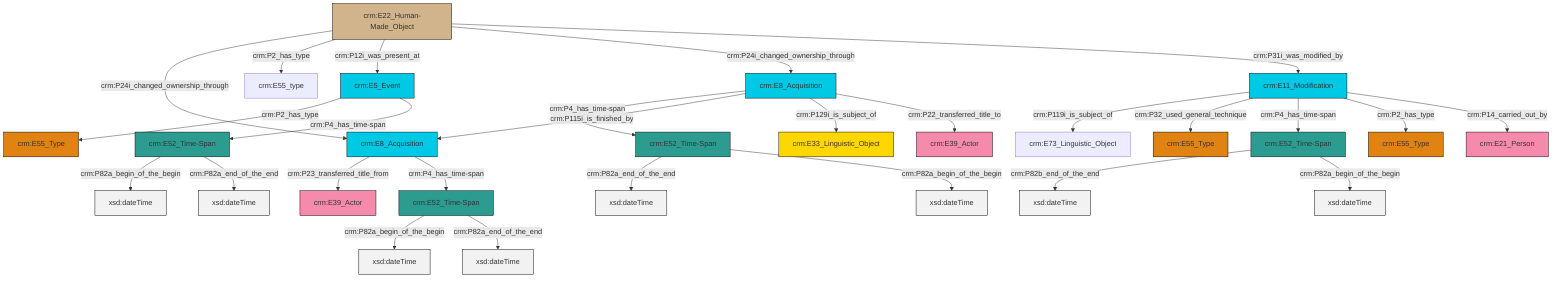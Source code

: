 graph TD
classDef Literal fill:#f2f2f2,stroke:#000000;
classDef CRM_Entity fill:#FFFFFF,stroke:#000000;
classDef Temporal_Entity fill:#00C9E6, stroke:#000000;
classDef Type fill:#E18312, stroke:#000000;
classDef Time-Span fill:#2C9C91, stroke:#000000;
classDef Appellation fill:#FFEB7F, stroke:#000000;
classDef Place fill:#008836, stroke:#000000;
classDef Persistent_Item fill:#B266B2, stroke:#000000;
classDef Conceptual_Object fill:#FFD700, stroke:#000000;
classDef Physical_Thing fill:#D2B48C, stroke:#000000;
classDef Actor fill:#f58aad, stroke:#000000;
classDef PC_Classes fill:#4ce600, stroke:#000000;
classDef Multi fill:#cccccc,stroke:#000000;

0["crm:E52_Time-Span"]:::Time-Span -->|crm:P82a_begin_of_the_begin| 1[xsd:dateTime]:::Literal
2["crm:E52_Time-Span"]:::Time-Span -->|crm:P82a_begin_of_the_begin| 3[xsd:dateTime]:::Literal
4["crm:E8_Acquisition"]:::Temporal_Entity -->|crm:P4_has_time-span| 5["crm:E52_Time-Span"]:::Time-Span
12["crm:E22_Human-Made_Object"]:::Physical_Thing -->|crm:P24i_changed_ownership_through| 10["crm:E8_Acquisition"]:::Temporal_Entity
13["crm:E11_Modification"]:::Temporal_Entity -->|crm:P119i_is_subject_of| 6["crm:E73_Linguistic_Object"]:::Default
4["crm:E8_Acquisition"]:::Temporal_Entity -->|crm:P115i_is_finished_by| 10["crm:E8_Acquisition"]:::Temporal_Entity
12["crm:E22_Human-Made_Object"]:::Physical_Thing -->|crm:P2_has_type| 8["crm:E55_type"]:::Default
5["crm:E52_Time-Span"]:::Time-Span -->|crm:P82a_end_of_the_end| 14[xsd:dateTime]:::Literal
15["crm:E52_Time-Span"]:::Time-Span -->|crm:P82b_end_of_the_end| 16[xsd:dateTime]:::Literal
12["crm:E22_Human-Made_Object"]:::Physical_Thing -->|crm:P12i_was_present_at| 17["crm:E5_Event"]:::Temporal_Entity
13["crm:E11_Modification"]:::Temporal_Entity -->|crm:P32_used_general_technique| 19["crm:E55_Type"]:::Type
2["crm:E52_Time-Span"]:::Time-Span -->|crm:P82a_end_of_the_end| 20[xsd:dateTime]:::Literal
12["crm:E22_Human-Made_Object"]:::Physical_Thing -->|crm:P24i_changed_ownership_through| 4["crm:E8_Acquisition"]:::Temporal_Entity
17["crm:E5_Event"]:::Temporal_Entity -->|crm:P2_has_type| 22["crm:E55_Type"]:::Type
13["crm:E11_Modification"]:::Temporal_Entity -->|crm:P4_has_time-span| 15["crm:E52_Time-Span"]:::Time-Span
10["crm:E8_Acquisition"]:::Temporal_Entity -->|crm:P23_transferred_title_from| 23["crm:E39_Actor"]:::Actor
4["crm:E8_Acquisition"]:::Temporal_Entity -->|crm:P129i_is_subject_of| 24["crm:E33_Linguistic_Object"]:::Conceptual_Object
15["crm:E52_Time-Span"]:::Time-Span -->|crm:P82a_begin_of_the_begin| 26[xsd:dateTime]:::Literal
17["crm:E5_Event"]:::Temporal_Entity -->|crm:P4_has_time-span| 2["crm:E52_Time-Span"]:::Time-Span
12["crm:E22_Human-Made_Object"]:::Physical_Thing -->|crm:P31i_was_modified_by| 13["crm:E11_Modification"]:::Temporal_Entity
4["crm:E8_Acquisition"]:::Temporal_Entity -->|crm:P22_transferred_title_to| 31["crm:E39_Actor"]:::Actor
10["crm:E8_Acquisition"]:::Temporal_Entity -->|crm:P4_has_time-span| 0["crm:E52_Time-Span"]:::Time-Span
0["crm:E52_Time-Span"]:::Time-Span -->|crm:P82a_end_of_the_end| 40[xsd:dateTime]:::Literal
13["crm:E11_Modification"]:::Temporal_Entity -->|crm:P2_has_type| 33["crm:E55_Type"]:::Type
13["crm:E11_Modification"]:::Temporal_Entity -->|crm:P14_carried_out_by| 28["crm:E21_Person"]:::Actor
5["crm:E52_Time-Span"]:::Time-Span -->|crm:P82a_begin_of_the_begin| 43[xsd:dateTime]:::Literal